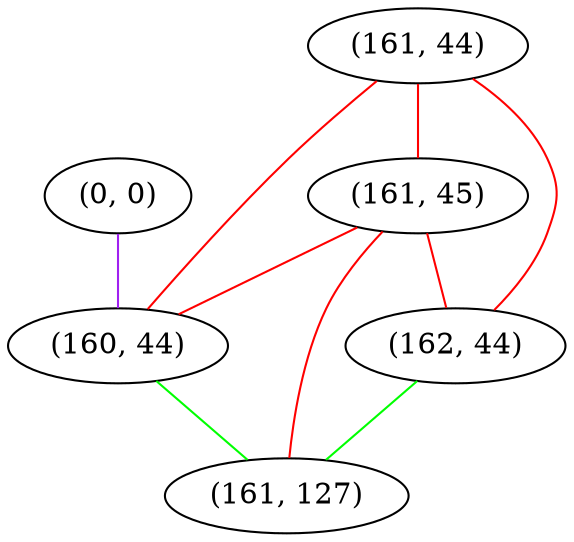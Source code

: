 graph "" {
"(0, 0)";
"(161, 44)";
"(161, 45)";
"(160, 44)";
"(162, 44)";
"(161, 127)";
"(0, 0)" -- "(160, 44)"  [color=purple, key=0, weight=4];
"(161, 44)" -- "(161, 45)"  [color=red, key=0, weight=1];
"(161, 44)" -- "(162, 44)"  [color=red, key=0, weight=1];
"(161, 44)" -- "(160, 44)"  [color=red, key=0, weight=1];
"(161, 45)" -- "(161, 127)"  [color=red, key=0, weight=1];
"(161, 45)" -- "(162, 44)"  [color=red, key=0, weight=1];
"(161, 45)" -- "(160, 44)"  [color=red, key=0, weight=1];
"(160, 44)" -- "(161, 127)"  [color=green, key=0, weight=2];
"(162, 44)" -- "(161, 127)"  [color=green, key=0, weight=2];
}
